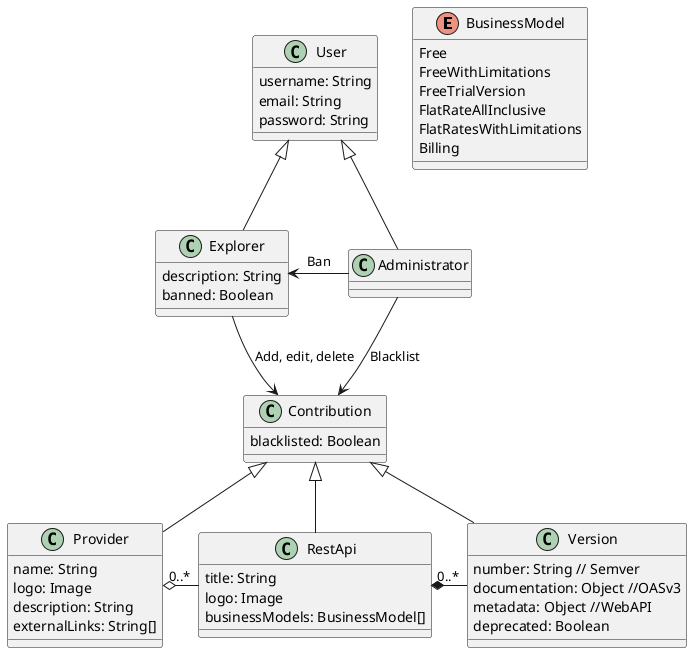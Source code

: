 @startuml "DC APIs Repositorio"
enum BusinessModel {
    Free
    FreeWithLimitations
    FreeTrialVersion
    FlatRateAllInclusive
    FlatRatesWithLimitations
    Billing
}

class Provider {
    name: String
    logo: Image
    description: String
    externalLinks: String[]
}

class RestApi {
   title: String
   logo: Image
   businessModels: BusinessModel[]
}

class Version {
    number: String // Semver
    documentation: Object //OASv3
    metadata: Object //WebAPI
    deprecated: Boolean
}

class User {
    username: String
    email: String
    password: String
}

class Explorer {
    description: String
    banned: Boolean
}

class Administrator {

}

class Contribution {
    blacklisted: Boolean
}

RestApi *-right- "0..*" Version
Provider o-right- "0..*" RestApi
User <|-- Administrator
User <|-- Explorer
Administrator --> Contribution: Blacklist
Administrator -left-> Explorer: Ban
Explorer --> Contribution: Add, edit, delete
Contribution <|-- Provider
Contribution <|-- RestApi
Contribution <|-- Version
@enduml
